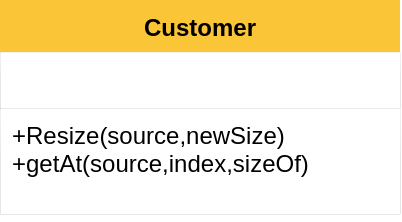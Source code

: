 <mxfile>
    <diagram id="AGrGobrKvpmFNtco5mCq" name="Page-1">
        <mxGraphModel dx="959" dy="383" grid="0" gridSize="10" guides="1" tooltips="1" connect="1" arrows="1" fold="1" page="1" pageScale="1" pageWidth="850" pageHeight="1100" math="0" shadow="0">
            <root>
                <mxCell id="0"/>
                <mxCell id="1" parent="0"/>
                <mxCell id="2" value="Customer" style="swimlane;fontStyle=1;align=center;verticalAlign=top;childLayout=stackLayout;horizontal=1;startSize=26;horizontalStack=0;resizeParent=1;resizeParentMax=0;resizeLast=0;collapsible=1;marginBottom=0;fillColor=#FBC538;strokeColor=none;" parent="1" vertex="1">
                    <mxGeometry x="285" y="145" width="200" height="107" as="geometry"/>
                </mxCell>
                <mxCell id="3" value="&#xa;" style="text;align=left;verticalAlign=top;spacingLeft=4;spacingRight=4;overflow=hidden;rotatable=0;points=[[0,0.5],[1,0.5]];portConstraint=eastwest;horizontal=1;fillColor=default;strokeColor=default;glass=1;rounded=0;strokeWidth=0;" parent="2" vertex="1">
                    <mxGeometry y="26" width="200" height="28" as="geometry"/>
                </mxCell>
                <mxCell id="4" value="+Resize(source,newSize)&#xa;+getAt(source,index,sizeOf)" style="text;align=left;verticalAlign=top;spacingLeft=4;spacingRight=4;overflow=hidden;rotatable=0;points=[[0,0.5],[1,0.5]];portConstraint=eastwest;fillColor=default;gradientColor=none;strokeColor=default;strokeWidth=0;rounded=0;shadow=0;glass=1;" parent="2" vertex="1">
                    <mxGeometry y="54" width="200" height="53" as="geometry"/>
                </mxCell>
            </root>
        </mxGraphModel>
    </diagram>
</mxfile>